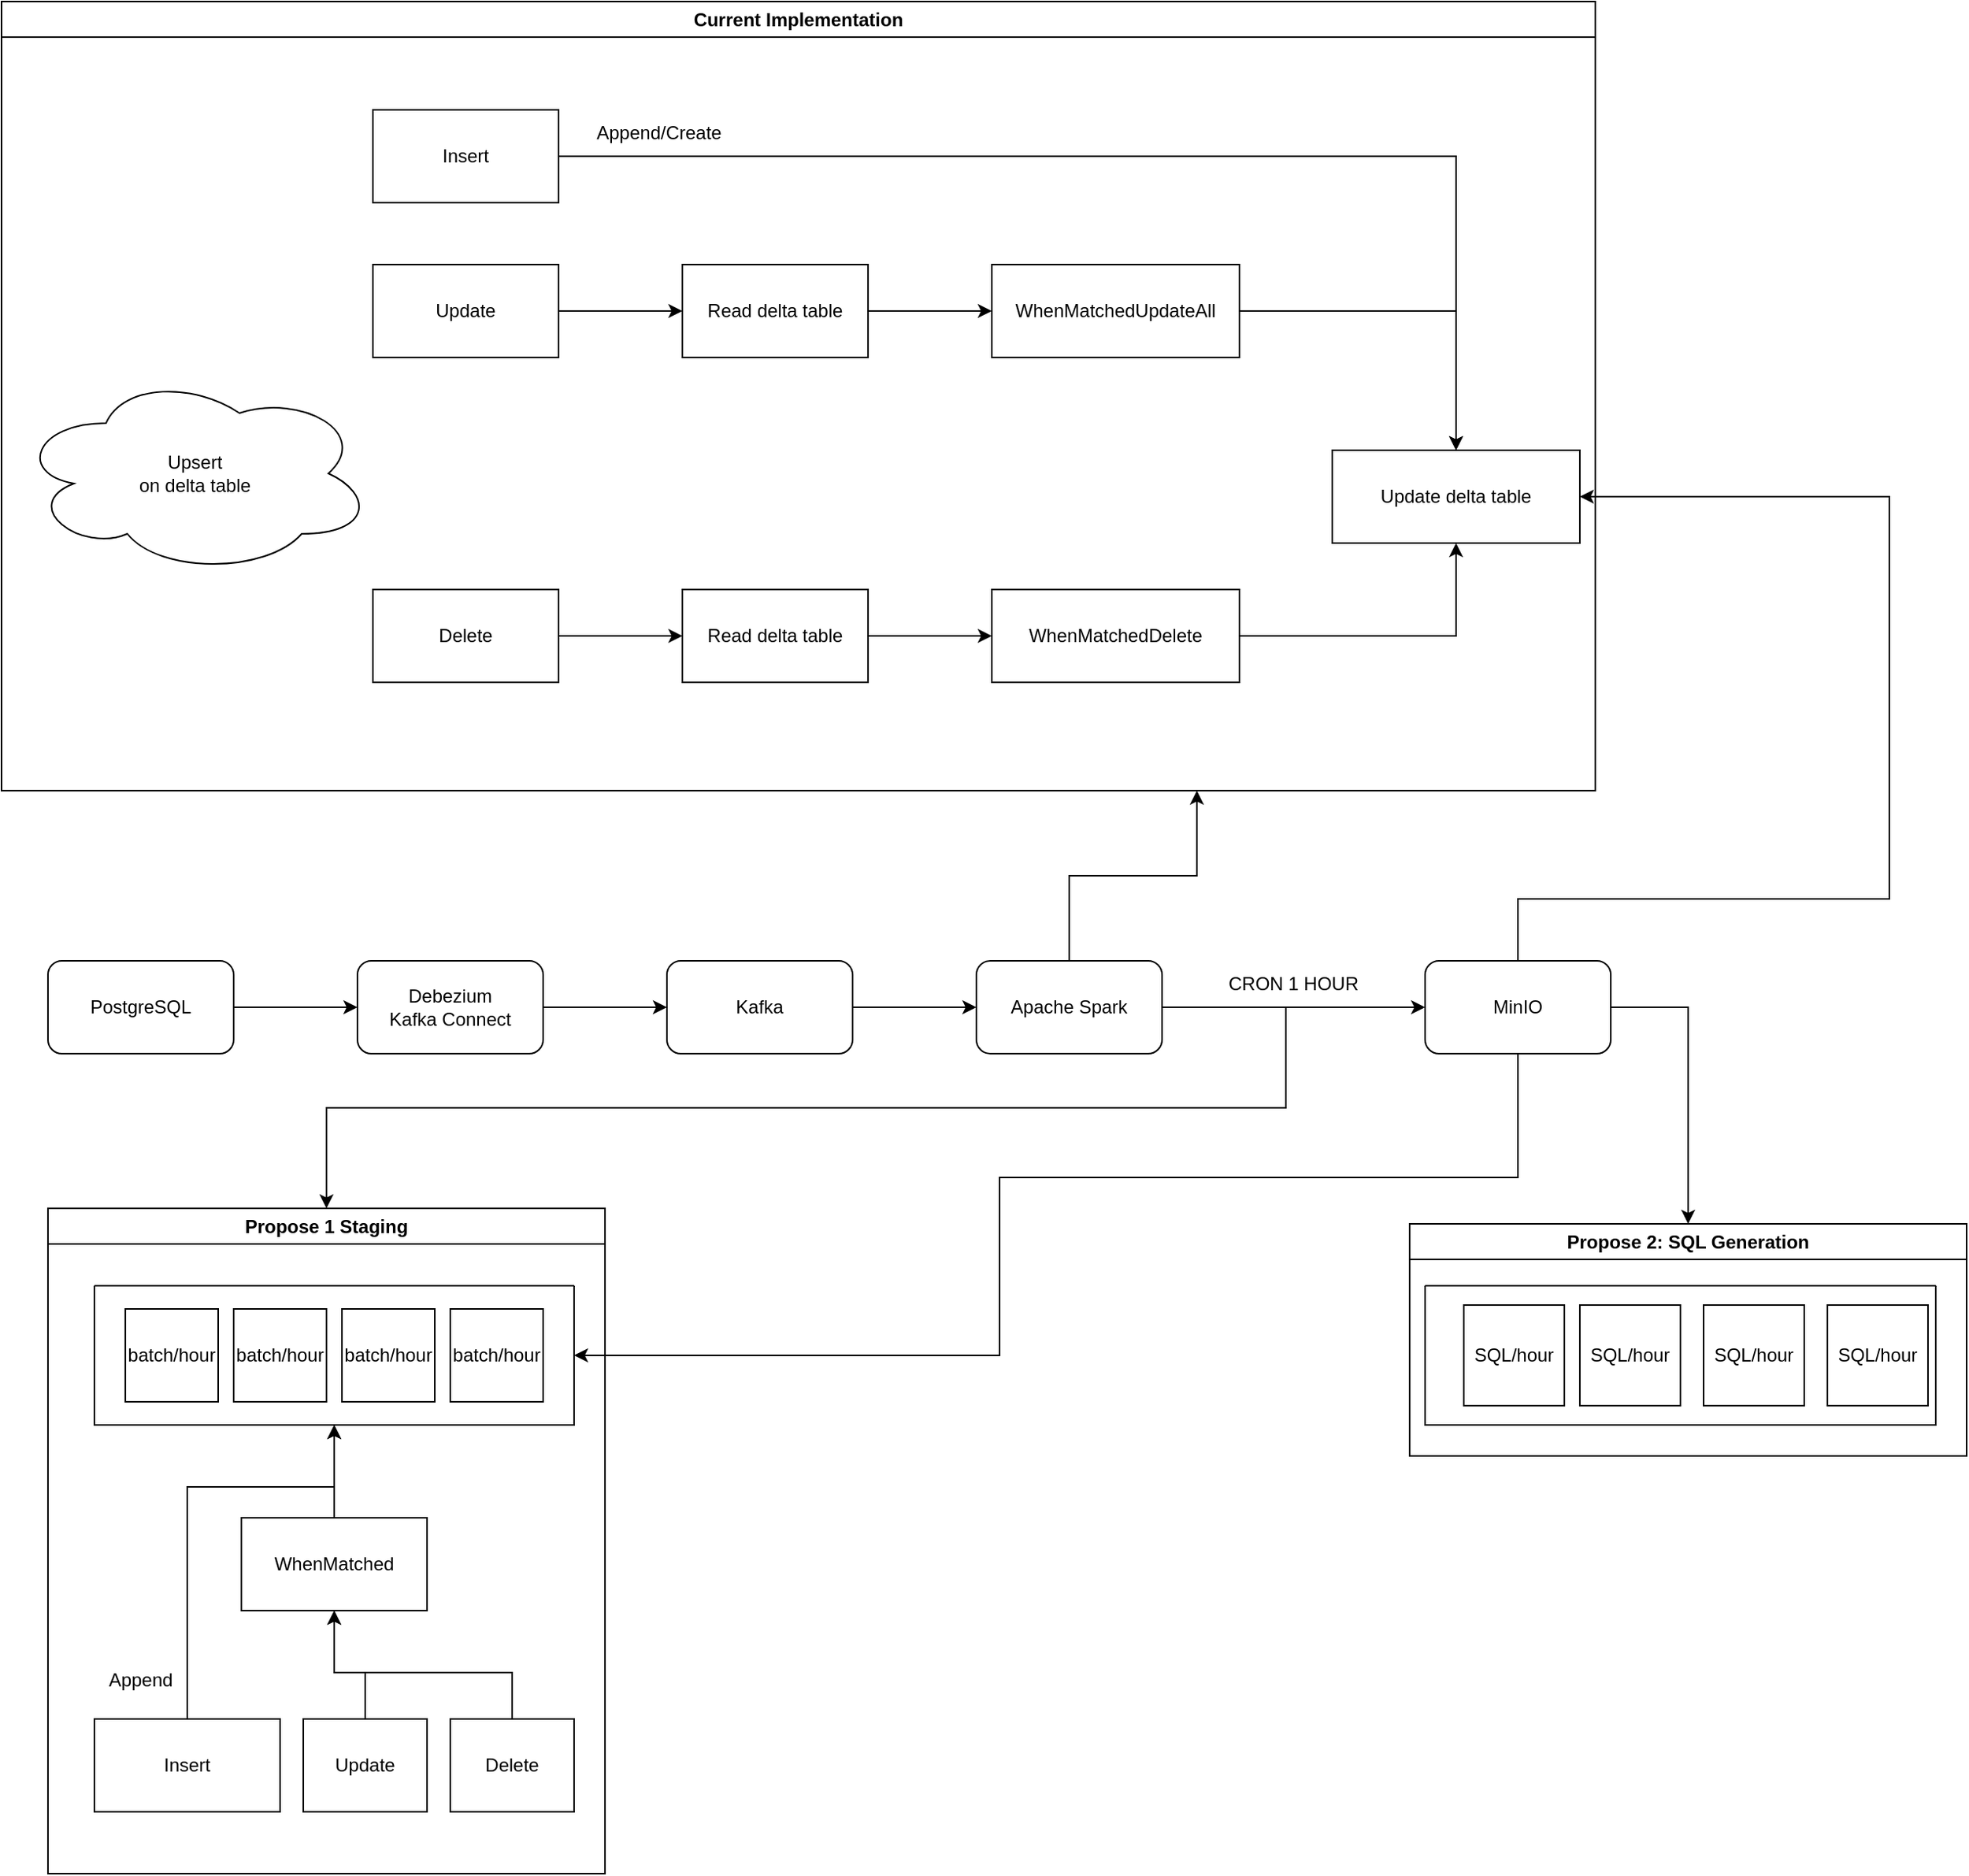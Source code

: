 <mxfile version="26.0.16">
  <diagram name="Page-1" id="1pkZsyY3tJbZk6OsRRRO">
    <mxGraphModel dx="2450" dy="953" grid="1" gridSize="10" guides="1" tooltips="1" connect="1" arrows="1" fold="1" page="1" pageScale="1" pageWidth="850" pageHeight="1100" math="0" shadow="0">
      <root>
        <mxCell id="0" />
        <mxCell id="1" parent="0" />
        <mxCell id="_byEJqEuBEvWaC3ETk2K-18" value="" style="edgeStyle=orthogonalEdgeStyle;rounded=0;orthogonalLoop=1;jettySize=auto;html=1;" edge="1" parent="1" source="_byEJqEuBEvWaC3ETk2K-16" target="_byEJqEuBEvWaC3ETk2K-17">
          <mxGeometry relative="1" as="geometry" />
        </mxCell>
        <mxCell id="_byEJqEuBEvWaC3ETk2K-16" value="PostgreSQL" style="rounded=1;whiteSpace=wrap;html=1;" vertex="1" parent="1">
          <mxGeometry x="-120" y="620" width="120" height="60" as="geometry" />
        </mxCell>
        <mxCell id="_byEJqEuBEvWaC3ETk2K-20" value="" style="edgeStyle=orthogonalEdgeStyle;rounded=0;orthogonalLoop=1;jettySize=auto;html=1;" edge="1" parent="1" source="_byEJqEuBEvWaC3ETk2K-17" target="_byEJqEuBEvWaC3ETk2K-19">
          <mxGeometry relative="1" as="geometry" />
        </mxCell>
        <mxCell id="_byEJqEuBEvWaC3ETk2K-17" value="Debezium&lt;div&gt;Kafka Connect&lt;/div&gt;" style="rounded=1;whiteSpace=wrap;html=1;" vertex="1" parent="1">
          <mxGeometry x="80" y="620" width="120" height="60" as="geometry" />
        </mxCell>
        <mxCell id="_byEJqEuBEvWaC3ETk2K-22" value="" style="edgeStyle=orthogonalEdgeStyle;rounded=0;orthogonalLoop=1;jettySize=auto;html=1;" edge="1" parent="1" source="_byEJqEuBEvWaC3ETk2K-19" target="_byEJqEuBEvWaC3ETk2K-21">
          <mxGeometry relative="1" as="geometry" />
        </mxCell>
        <mxCell id="_byEJqEuBEvWaC3ETk2K-19" value="Kafka" style="rounded=1;whiteSpace=wrap;html=1;" vertex="1" parent="1">
          <mxGeometry x="280" y="620" width="120" height="60" as="geometry" />
        </mxCell>
        <mxCell id="_byEJqEuBEvWaC3ETk2K-24" value="" style="edgeStyle=orthogonalEdgeStyle;rounded=0;orthogonalLoop=1;jettySize=auto;html=1;" edge="1" parent="1" source="_byEJqEuBEvWaC3ETk2K-21" target="_byEJqEuBEvWaC3ETk2K-23">
          <mxGeometry relative="1" as="geometry" />
        </mxCell>
        <mxCell id="_byEJqEuBEvWaC3ETk2K-54" style="edgeStyle=orthogonalEdgeStyle;rounded=0;orthogonalLoop=1;jettySize=auto;html=1;exitX=0.5;exitY=0;exitDx=0;exitDy=0;entryX=0.75;entryY=1;entryDx=0;entryDy=0;" edge="1" parent="1" source="_byEJqEuBEvWaC3ETk2K-21" target="_byEJqEuBEvWaC3ETk2K-51">
          <mxGeometry relative="1" as="geometry" />
        </mxCell>
        <mxCell id="_byEJqEuBEvWaC3ETk2K-21" value="Apache Spark" style="rounded=1;whiteSpace=wrap;html=1;" vertex="1" parent="1">
          <mxGeometry x="480" y="620" width="120" height="60" as="geometry" />
        </mxCell>
        <mxCell id="_byEJqEuBEvWaC3ETk2K-31" style="edgeStyle=orthogonalEdgeStyle;rounded=0;orthogonalLoop=1;jettySize=auto;html=1;entryX=0.5;entryY=0;entryDx=0;entryDy=0;" edge="1" parent="1" source="_byEJqEuBEvWaC3ETk2K-23" target="_byEJqEuBEvWaC3ETk2K-32">
          <mxGeometry relative="1" as="geometry">
            <mxPoint x="940" y="790" as="targetPoint" />
            <Array as="points">
              <mxPoint x="940" y="650" />
            </Array>
          </mxGeometry>
        </mxCell>
        <mxCell id="_byEJqEuBEvWaC3ETk2K-72" style="edgeStyle=orthogonalEdgeStyle;rounded=0;orthogonalLoop=1;jettySize=auto;html=1;entryX=1;entryY=0.5;entryDx=0;entryDy=0;" edge="1" parent="1" source="_byEJqEuBEvWaC3ETk2K-23" target="_byEJqEuBEvWaC3ETk2K-6">
          <mxGeometry relative="1" as="geometry">
            <Array as="points">
              <mxPoint x="830" y="580" />
              <mxPoint x="1070" y="580" />
              <mxPoint x="1070" y="320" />
            </Array>
          </mxGeometry>
        </mxCell>
        <mxCell id="_byEJqEuBEvWaC3ETk2K-73" style="edgeStyle=orthogonalEdgeStyle;rounded=0;orthogonalLoop=1;jettySize=auto;html=1;entryX=1;entryY=0.5;entryDx=0;entryDy=0;" edge="1" parent="1" source="_byEJqEuBEvWaC3ETk2K-23" target="_byEJqEuBEvWaC3ETk2K-33">
          <mxGeometry relative="1" as="geometry">
            <Array as="points">
              <mxPoint x="830" y="760" />
              <mxPoint x="495" y="760" />
              <mxPoint x="495" y="875" />
            </Array>
          </mxGeometry>
        </mxCell>
        <mxCell id="_byEJqEuBEvWaC3ETk2K-23" value="MinIO" style="rounded=1;whiteSpace=wrap;html=1;" vertex="1" parent="1">
          <mxGeometry x="770" y="620" width="120" height="60" as="geometry" />
        </mxCell>
        <mxCell id="_byEJqEuBEvWaC3ETk2K-30" style="edgeStyle=orthogonalEdgeStyle;rounded=0;orthogonalLoop=1;jettySize=auto;html=1;exitX=0;exitY=1;exitDx=0;exitDy=0;entryX=0.5;entryY=0;entryDx=0;entryDy=0;" edge="1" parent="1" source="_byEJqEuBEvWaC3ETk2K-25" target="_byEJqEuBEvWaC3ETk2K-29">
          <mxGeometry relative="1" as="geometry">
            <Array as="points">
              <mxPoint x="680" y="650" />
              <mxPoint x="680" y="715" />
              <mxPoint x="60" y="715" />
            </Array>
          </mxGeometry>
        </mxCell>
        <mxCell id="_byEJqEuBEvWaC3ETk2K-25" value="CRON 1 HOUR" style="text;html=1;align=center;verticalAlign=middle;whiteSpace=wrap;rounded=0;" vertex="1" parent="1">
          <mxGeometry x="600" y="620" width="170" height="30" as="geometry" />
        </mxCell>
        <mxCell id="_byEJqEuBEvWaC3ETk2K-29" value="Propose 1 Staging" style="swimlane;whiteSpace=wrap;html=1;" vertex="1" parent="1">
          <mxGeometry x="-120" y="780" width="360" height="430" as="geometry">
            <mxRectangle x="-120" y="780" width="140" height="30" as="alternateBounds" />
          </mxGeometry>
        </mxCell>
        <mxCell id="_byEJqEuBEvWaC3ETk2K-33" value="" style="swimlane;startSize=0;" vertex="1" parent="_byEJqEuBEvWaC3ETk2K-29">
          <mxGeometry x="30" y="50" width="310" height="90" as="geometry" />
        </mxCell>
        <mxCell id="_byEJqEuBEvWaC3ETk2K-34" value="batch/hour" style="whiteSpace=wrap;html=1;aspect=fixed;" vertex="1" parent="_byEJqEuBEvWaC3ETk2K-33">
          <mxGeometry x="20" y="15" width="60" height="60" as="geometry" />
        </mxCell>
        <mxCell id="_byEJqEuBEvWaC3ETk2K-35" value="batch/hour" style="whiteSpace=wrap;html=1;aspect=fixed;" vertex="1" parent="_byEJqEuBEvWaC3ETk2K-33">
          <mxGeometry x="90" y="15" width="60" height="60" as="geometry" />
        </mxCell>
        <mxCell id="_byEJqEuBEvWaC3ETk2K-36" value="batch/hour" style="whiteSpace=wrap;html=1;aspect=fixed;" vertex="1" parent="_byEJqEuBEvWaC3ETk2K-33">
          <mxGeometry x="160" y="15" width="60" height="60" as="geometry" />
        </mxCell>
        <mxCell id="_byEJqEuBEvWaC3ETk2K-37" value="batch/hour" style="whiteSpace=wrap;html=1;aspect=fixed;" vertex="1" parent="_byEJqEuBEvWaC3ETk2K-33">
          <mxGeometry x="230" y="15" width="60" height="60" as="geometry" />
        </mxCell>
        <mxCell id="_byEJqEuBEvWaC3ETk2K-41" style="edgeStyle=orthogonalEdgeStyle;rounded=0;orthogonalLoop=1;jettySize=auto;html=1;entryX=0.5;entryY=1;entryDx=0;entryDy=0;" edge="1" parent="_byEJqEuBEvWaC3ETk2K-29" source="_byEJqEuBEvWaC3ETk2K-38" target="_byEJqEuBEvWaC3ETk2K-40">
          <mxGeometry relative="1" as="geometry">
            <Array as="points">
              <mxPoint x="205" y="300" />
              <mxPoint x="185" y="300" />
            </Array>
          </mxGeometry>
        </mxCell>
        <mxCell id="_byEJqEuBEvWaC3ETk2K-38" value="Update" style="rounded=0;whiteSpace=wrap;html=1;" vertex="1" parent="_byEJqEuBEvWaC3ETk2K-29">
          <mxGeometry x="165" y="330" width="80" height="60" as="geometry" />
        </mxCell>
        <mxCell id="_byEJqEuBEvWaC3ETk2K-42" style="edgeStyle=orthogonalEdgeStyle;rounded=0;orthogonalLoop=1;jettySize=auto;html=1;entryX=0.5;entryY=1;entryDx=0;entryDy=0;" edge="1" parent="_byEJqEuBEvWaC3ETk2K-29" source="_byEJqEuBEvWaC3ETk2K-40" target="_byEJqEuBEvWaC3ETk2K-33">
          <mxGeometry relative="1" as="geometry" />
        </mxCell>
        <mxCell id="_byEJqEuBEvWaC3ETk2K-40" value="WhenMatched" style="rounded=0;whiteSpace=wrap;html=1;" vertex="1" parent="_byEJqEuBEvWaC3ETk2K-29">
          <mxGeometry x="125" y="200" width="120" height="60" as="geometry" />
        </mxCell>
        <mxCell id="_byEJqEuBEvWaC3ETk2K-44" style="edgeStyle=orthogonalEdgeStyle;rounded=0;orthogonalLoop=1;jettySize=auto;html=1;entryX=0.5;entryY=1;entryDx=0;entryDy=0;" edge="1" parent="_byEJqEuBEvWaC3ETk2K-29" source="_byEJqEuBEvWaC3ETk2K-43" target="_byEJqEuBEvWaC3ETk2K-40">
          <mxGeometry relative="1" as="geometry">
            <Array as="points">
              <mxPoint x="300" y="300" />
              <mxPoint x="185" y="300" />
            </Array>
          </mxGeometry>
        </mxCell>
        <mxCell id="_byEJqEuBEvWaC3ETk2K-43" value="Delete" style="rounded=0;whiteSpace=wrap;html=1;" vertex="1" parent="_byEJqEuBEvWaC3ETk2K-29">
          <mxGeometry x="260" y="330" width="80" height="60" as="geometry" />
        </mxCell>
        <mxCell id="_byEJqEuBEvWaC3ETk2K-48" style="edgeStyle=orthogonalEdgeStyle;rounded=0;orthogonalLoop=1;jettySize=auto;html=1;entryX=0.5;entryY=1;entryDx=0;entryDy=0;" edge="1" parent="_byEJqEuBEvWaC3ETk2K-29" source="_byEJqEuBEvWaC3ETk2K-47" target="_byEJqEuBEvWaC3ETk2K-33">
          <mxGeometry relative="1" as="geometry">
            <Array as="points">
              <mxPoint x="90" y="180" />
              <mxPoint x="185" y="180" />
            </Array>
          </mxGeometry>
        </mxCell>
        <mxCell id="_byEJqEuBEvWaC3ETk2K-47" value="Insert" style="rounded=0;whiteSpace=wrap;html=1;" vertex="1" parent="_byEJqEuBEvWaC3ETk2K-29">
          <mxGeometry x="30" y="330" width="120" height="60" as="geometry" />
        </mxCell>
        <mxCell id="_byEJqEuBEvWaC3ETk2K-49" value="Append" style="text;html=1;align=center;verticalAlign=middle;whiteSpace=wrap;rounded=0;" vertex="1" parent="_byEJqEuBEvWaC3ETk2K-29">
          <mxGeometry x="30" y="290" width="60" height="30" as="geometry" />
        </mxCell>
        <mxCell id="_byEJqEuBEvWaC3ETk2K-32" value="Propose 2: SQL Generation" style="swimlane;whiteSpace=wrap;html=1;" vertex="1" parent="1">
          <mxGeometry x="760" y="790" width="360" height="150" as="geometry" />
        </mxCell>
        <mxCell id="_byEJqEuBEvWaC3ETk2K-58" value="" style="swimlane;startSize=0;" vertex="1" parent="_byEJqEuBEvWaC3ETk2K-32">
          <mxGeometry x="10" y="40" width="330" height="90" as="geometry" />
        </mxCell>
        <mxCell id="_byEJqEuBEvWaC3ETk2K-61" value="SQL/hour" style="whiteSpace=wrap;html=1;aspect=fixed;" vertex="1" parent="_byEJqEuBEvWaC3ETk2K-58">
          <mxGeometry x="25" y="12.5" width="65" height="65" as="geometry" />
        </mxCell>
        <mxCell id="_byEJqEuBEvWaC3ETk2K-67" value="SQL/hour" style="whiteSpace=wrap;html=1;aspect=fixed;" vertex="1" parent="_byEJqEuBEvWaC3ETk2K-58">
          <mxGeometry x="100" y="12.5" width="65" height="65" as="geometry" />
        </mxCell>
        <mxCell id="_byEJqEuBEvWaC3ETk2K-68" value="SQL/hour" style="whiteSpace=wrap;html=1;aspect=fixed;" vertex="1" parent="_byEJqEuBEvWaC3ETk2K-58">
          <mxGeometry x="180" y="12.5" width="65" height="65" as="geometry" />
        </mxCell>
        <mxCell id="_byEJqEuBEvWaC3ETk2K-69" value="SQL/hour" style="whiteSpace=wrap;html=1;aspect=fixed;" vertex="1" parent="_byEJqEuBEvWaC3ETk2K-58">
          <mxGeometry x="260" y="12.5" width="65" height="65" as="geometry" />
        </mxCell>
        <mxCell id="_byEJqEuBEvWaC3ETk2K-51" value="Current Implementation" style="swimlane;whiteSpace=wrap;html=1;" vertex="1" parent="1">
          <mxGeometry x="-150" width="1030" height="510" as="geometry">
            <mxRectangle x="-190" y="20" width="170" height="30" as="alternateBounds" />
          </mxGeometry>
        </mxCell>
        <mxCell id="_byEJqEuBEvWaC3ETk2K-53" value="" style="group" vertex="1" connectable="0" parent="_byEJqEuBEvWaC3ETk2K-51">
          <mxGeometry x="10" y="70" width="1010" height="370" as="geometry" />
        </mxCell>
        <mxCell id="_byEJqEuBEvWaC3ETk2K-3" value="" style="edgeStyle=orthogonalEdgeStyle;rounded=0;orthogonalLoop=1;jettySize=auto;html=1;" edge="1" parent="_byEJqEuBEvWaC3ETk2K-53" source="_byEJqEuBEvWaC3ETk2K-1" target="_byEJqEuBEvWaC3ETk2K-2">
          <mxGeometry relative="1" as="geometry" />
        </mxCell>
        <mxCell id="_byEJqEuBEvWaC3ETk2K-1" value="Update" style="rounded=0;whiteSpace=wrap;html=1;" vertex="1" parent="_byEJqEuBEvWaC3ETk2K-53">
          <mxGeometry x="230" y="100" width="120" height="60" as="geometry" />
        </mxCell>
        <mxCell id="_byEJqEuBEvWaC3ETk2K-5" value="" style="edgeStyle=orthogonalEdgeStyle;rounded=0;orthogonalLoop=1;jettySize=auto;html=1;" edge="1" parent="_byEJqEuBEvWaC3ETk2K-53" source="_byEJqEuBEvWaC3ETk2K-2" target="_byEJqEuBEvWaC3ETk2K-4">
          <mxGeometry relative="1" as="geometry" />
        </mxCell>
        <mxCell id="_byEJqEuBEvWaC3ETk2K-2" value="Read delta table" style="rounded=0;whiteSpace=wrap;html=1;" vertex="1" parent="_byEJqEuBEvWaC3ETk2K-53">
          <mxGeometry x="430" y="100" width="120" height="60" as="geometry" />
        </mxCell>
        <mxCell id="_byEJqEuBEvWaC3ETk2K-7" value="" style="edgeStyle=orthogonalEdgeStyle;rounded=0;orthogonalLoop=1;jettySize=auto;html=1;" edge="1" parent="_byEJqEuBEvWaC3ETk2K-53" source="_byEJqEuBEvWaC3ETk2K-4" target="_byEJqEuBEvWaC3ETk2K-6">
          <mxGeometry relative="1" as="geometry" />
        </mxCell>
        <mxCell id="_byEJqEuBEvWaC3ETk2K-4" value="WhenMatchedUpdateAll" style="rounded=0;whiteSpace=wrap;html=1;" vertex="1" parent="_byEJqEuBEvWaC3ETk2K-53">
          <mxGeometry x="630" y="100" width="160" height="60" as="geometry" />
        </mxCell>
        <mxCell id="_byEJqEuBEvWaC3ETk2K-6" value="Update delta table" style="rounded=0;whiteSpace=wrap;html=1;" vertex="1" parent="_byEJqEuBEvWaC3ETk2K-53">
          <mxGeometry x="850" y="220" width="160" height="60" as="geometry" />
        </mxCell>
        <mxCell id="_byEJqEuBEvWaC3ETk2K-10" value="" style="edgeStyle=orthogonalEdgeStyle;rounded=0;orthogonalLoop=1;jettySize=auto;html=1;" edge="1" parent="_byEJqEuBEvWaC3ETk2K-53" source="_byEJqEuBEvWaC3ETk2K-8" target="_byEJqEuBEvWaC3ETk2K-9">
          <mxGeometry relative="1" as="geometry" />
        </mxCell>
        <mxCell id="_byEJqEuBEvWaC3ETk2K-8" value="Delete" style="rounded=0;whiteSpace=wrap;html=1;" vertex="1" parent="_byEJqEuBEvWaC3ETk2K-53">
          <mxGeometry x="230" y="310" width="120" height="60" as="geometry" />
        </mxCell>
        <mxCell id="_byEJqEuBEvWaC3ETk2K-12" value="" style="edgeStyle=orthogonalEdgeStyle;rounded=0;orthogonalLoop=1;jettySize=auto;html=1;" edge="1" parent="_byEJqEuBEvWaC3ETk2K-53" source="_byEJqEuBEvWaC3ETk2K-9" target="_byEJqEuBEvWaC3ETk2K-11">
          <mxGeometry relative="1" as="geometry" />
        </mxCell>
        <mxCell id="_byEJqEuBEvWaC3ETk2K-9" value="Read delta table" style="rounded=0;whiteSpace=wrap;html=1;" vertex="1" parent="_byEJqEuBEvWaC3ETk2K-53">
          <mxGeometry x="430" y="310" width="120" height="60" as="geometry" />
        </mxCell>
        <mxCell id="_byEJqEuBEvWaC3ETk2K-13" style="edgeStyle=orthogonalEdgeStyle;rounded=0;orthogonalLoop=1;jettySize=auto;html=1;entryX=0.5;entryY=1;entryDx=0;entryDy=0;" edge="1" parent="_byEJqEuBEvWaC3ETk2K-53" source="_byEJqEuBEvWaC3ETk2K-11" target="_byEJqEuBEvWaC3ETk2K-6">
          <mxGeometry relative="1" as="geometry" />
        </mxCell>
        <mxCell id="_byEJqEuBEvWaC3ETk2K-11" value="WhenMatchedDelete" style="rounded=0;whiteSpace=wrap;html=1;" vertex="1" parent="_byEJqEuBEvWaC3ETk2K-53">
          <mxGeometry x="630" y="310" width="160" height="60" as="geometry" />
        </mxCell>
        <mxCell id="_byEJqEuBEvWaC3ETk2K-14" value="Upsert&lt;div&gt;on delta table&lt;/div&gt;" style="ellipse;shape=cloud;whiteSpace=wrap;html=1;" vertex="1" parent="_byEJqEuBEvWaC3ETk2K-53">
          <mxGeometry y="170" width="230" height="130" as="geometry" />
        </mxCell>
        <mxCell id="_byEJqEuBEvWaC3ETk2K-27" style="edgeStyle=orthogonalEdgeStyle;rounded=0;orthogonalLoop=1;jettySize=auto;html=1;entryX=0.5;entryY=0;entryDx=0;entryDy=0;" edge="1" parent="_byEJqEuBEvWaC3ETk2K-53" source="_byEJqEuBEvWaC3ETk2K-26" target="_byEJqEuBEvWaC3ETk2K-6">
          <mxGeometry relative="1" as="geometry" />
        </mxCell>
        <mxCell id="_byEJqEuBEvWaC3ETk2K-26" value="Insert" style="rounded=0;whiteSpace=wrap;html=1;" vertex="1" parent="_byEJqEuBEvWaC3ETk2K-53">
          <mxGeometry x="230" width="120" height="60" as="geometry" />
        </mxCell>
        <mxCell id="_byEJqEuBEvWaC3ETk2K-28" value="Append/Create" style="text;html=1;align=center;verticalAlign=middle;whiteSpace=wrap;rounded=0;" vertex="1" parent="_byEJqEuBEvWaC3ETk2K-53">
          <mxGeometry x="360" width="110" height="30" as="geometry" />
        </mxCell>
      </root>
    </mxGraphModel>
  </diagram>
</mxfile>
